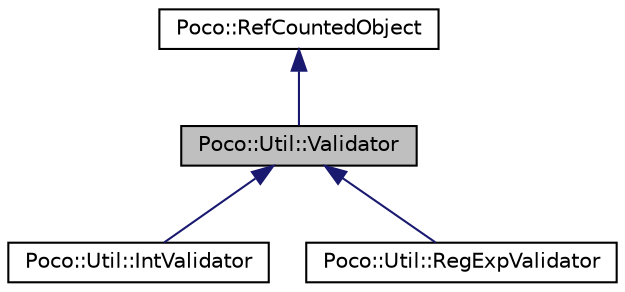 digraph "Poco::Util::Validator"
{
 // LATEX_PDF_SIZE
  edge [fontname="Helvetica",fontsize="10",labelfontname="Helvetica",labelfontsize="10"];
  node [fontname="Helvetica",fontsize="10",shape=record];
  Node1 [label="Poco::Util::Validator",height=0.2,width=0.4,color="black", fillcolor="grey75", style="filled", fontcolor="black",tooltip=" "];
  Node2 -> Node1 [dir="back",color="midnightblue",fontsize="10",style="solid"];
  Node2 [label="Poco::RefCountedObject",height=0.2,width=0.4,color="black", fillcolor="white", style="filled",URL="$classPoco_1_1RefCountedObject.html",tooltip=" "];
  Node1 -> Node3 [dir="back",color="midnightblue",fontsize="10",style="solid"];
  Node3 [label="Poco::Util::IntValidator",height=0.2,width=0.4,color="black", fillcolor="white", style="filled",URL="$classPoco_1_1Util_1_1IntValidator.html",tooltip=" "];
  Node1 -> Node4 [dir="back",color="midnightblue",fontsize="10",style="solid"];
  Node4 [label="Poco::Util::RegExpValidator",height=0.2,width=0.4,color="black", fillcolor="white", style="filled",URL="$classPoco_1_1Util_1_1RegExpValidator.html",tooltip=" "];
}
